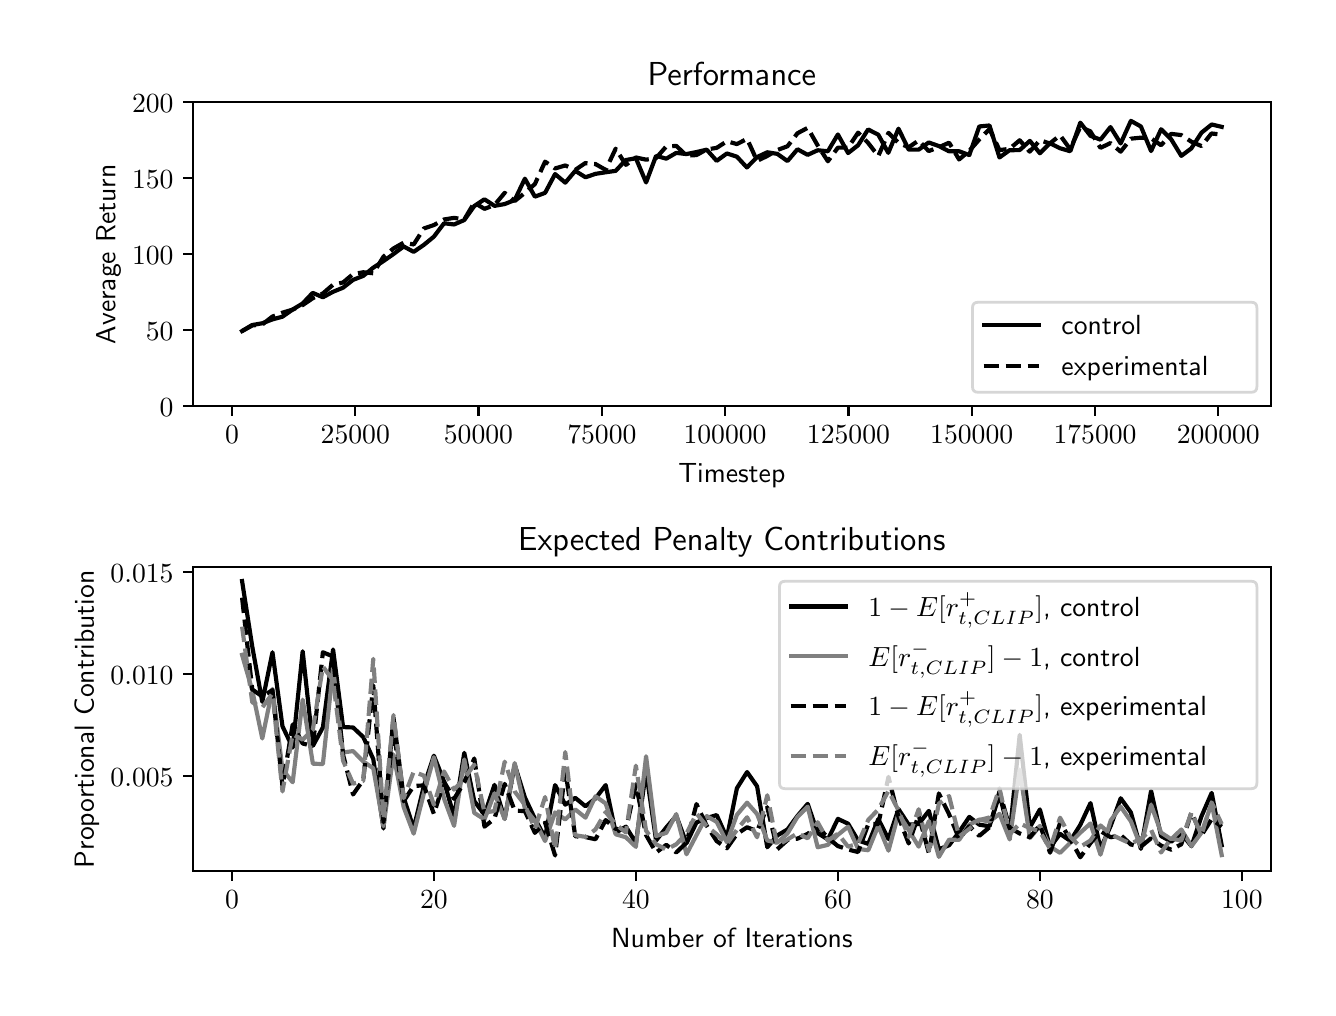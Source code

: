 \begingroup%
\makeatletter%
\begin{pgfpicture}%
\pgfpathrectangle{\pgfpointorigin}{\pgfqpoint{6.4in}{4.8in}}%
\pgfusepath{use as bounding box, clip}%
\begin{pgfscope}%
\pgfsetbuttcap%
\pgfsetmiterjoin%
\definecolor{currentfill}{rgb}{1.0,1.0,1.0}%
\pgfsetfillcolor{currentfill}%
\pgfsetlinewidth{0.0pt}%
\definecolor{currentstroke}{rgb}{1.0,1.0,1.0}%
\pgfsetstrokecolor{currentstroke}%
\pgfsetdash{}{0pt}%
\pgfpathmoveto{\pgfqpoint{0.0in}{0.0in}}%
\pgfpathlineto{\pgfqpoint{6.4in}{0.0in}}%
\pgfpathlineto{\pgfqpoint{6.4in}{4.8in}}%
\pgfpathlineto{\pgfqpoint{0.0in}{4.8in}}%
\pgfpathclose%
\pgfusepath{fill}%
\end{pgfscope}%
\begin{pgfscope}%
\pgfsetbuttcap%
\pgfsetmiterjoin%
\definecolor{currentfill}{rgb}{1.0,1.0,1.0}%
\pgfsetfillcolor{currentfill}%
\pgfsetlinewidth{0.0pt}%
\definecolor{currentstroke}{rgb}{0.0,0.0,0.0}%
\pgfsetstrokecolor{currentstroke}%
\pgfsetstrokeopacity{0.0}%
\pgfsetdash{}{0pt}%
\pgfpathmoveto{\pgfqpoint{0.827in}{2.908in}}%
\pgfpathlineto{\pgfqpoint{6.215in}{2.908in}}%
\pgfpathlineto{\pgfqpoint{6.215in}{4.427in}}%
\pgfpathlineto{\pgfqpoint{0.827in}{4.427in}}%
\pgfpathclose%
\pgfusepath{fill}%
\end{pgfscope}%
\begin{pgfscope}%
\pgfsetbuttcap%
\pgfsetroundjoin%
\definecolor{currentfill}{rgb}{0.0,0.0,0.0}%
\pgfsetfillcolor{currentfill}%
\pgfsetlinewidth{0.803pt}%
\definecolor{currentstroke}{rgb}{0.0,0.0,0.0}%
\pgfsetstrokecolor{currentstroke}%
\pgfsetdash{}{0pt}%
\pgfsys@defobject{currentmarker}{\pgfqpoint{0.0in}{-0.049in}}{\pgfqpoint{0.0in}{0.0in}}{%
\pgfpathmoveto{\pgfqpoint{0.0in}{0.0in}}%
\pgfpathlineto{\pgfqpoint{0.0in}{-0.049in}}%
\pgfusepath{stroke,fill}%
}%
\begin{pgfscope}%
\pgfsys@transformshift{1.022in}{2.908in}%
\pgfsys@useobject{currentmarker}{}%
\end{pgfscope}%
\end{pgfscope}%
\begin{pgfscope}%
\pgftext[x=1.022in,y=2.811in,,top]{\sffamily\fontsize{10.0}{12.0}\selectfont \(\displaystyle 0\)}%
\end{pgfscope}%
\begin{pgfscope}%
\pgfsetbuttcap%
\pgfsetroundjoin%
\definecolor{currentfill}{rgb}{0.0,0.0,0.0}%
\pgfsetfillcolor{currentfill}%
\pgfsetlinewidth{0.803pt}%
\definecolor{currentstroke}{rgb}{0.0,0.0,0.0}%
\pgfsetstrokecolor{currentstroke}%
\pgfsetdash{}{0pt}%
\pgfsys@defobject{currentmarker}{\pgfqpoint{0.0in}{-0.049in}}{\pgfqpoint{0.0in}{0.0in}}{%
\pgfpathmoveto{\pgfqpoint{0.0in}{0.0in}}%
\pgfpathlineto{\pgfqpoint{0.0in}{-0.049in}}%
\pgfusepath{stroke,fill}%
}%
\begin{pgfscope}%
\pgfsys@transformshift{1.638in}{2.908in}%
\pgfsys@useobject{currentmarker}{}%
\end{pgfscope}%
\end{pgfscope}%
\begin{pgfscope}%
\pgftext[x=1.638in,y=2.811in,,top]{\sffamily\fontsize{10.0}{12.0}\selectfont \(\displaystyle 25000\)}%
\end{pgfscope}%
\begin{pgfscope}%
\pgfsetbuttcap%
\pgfsetroundjoin%
\definecolor{currentfill}{rgb}{0.0,0.0,0.0}%
\pgfsetfillcolor{currentfill}%
\pgfsetlinewidth{0.803pt}%
\definecolor{currentstroke}{rgb}{0.0,0.0,0.0}%
\pgfsetstrokecolor{currentstroke}%
\pgfsetdash{}{0pt}%
\pgfsys@defobject{currentmarker}{\pgfqpoint{0.0in}{-0.049in}}{\pgfqpoint{0.0in}{0.0in}}{%
\pgfpathmoveto{\pgfqpoint{0.0in}{0.0in}}%
\pgfpathlineto{\pgfqpoint{0.0in}{-0.049in}}%
\pgfusepath{stroke,fill}%
}%
\begin{pgfscope}%
\pgfsys@transformshift{2.254in}{2.908in}%
\pgfsys@useobject{currentmarker}{}%
\end{pgfscope}%
\end{pgfscope}%
\begin{pgfscope}%
\pgftext[x=2.254in,y=2.811in,,top]{\sffamily\fontsize{10.0}{12.0}\selectfont \(\displaystyle 50000\)}%
\end{pgfscope}%
\begin{pgfscope}%
\pgfsetbuttcap%
\pgfsetroundjoin%
\definecolor{currentfill}{rgb}{0.0,0.0,0.0}%
\pgfsetfillcolor{currentfill}%
\pgfsetlinewidth{0.803pt}%
\definecolor{currentstroke}{rgb}{0.0,0.0,0.0}%
\pgfsetstrokecolor{currentstroke}%
\pgfsetdash{}{0pt}%
\pgfsys@defobject{currentmarker}{\pgfqpoint{0.0in}{-0.049in}}{\pgfqpoint{0.0in}{0.0in}}{%
\pgfpathmoveto{\pgfqpoint{0.0in}{0.0in}}%
\pgfpathlineto{\pgfqpoint{0.0in}{-0.049in}}%
\pgfusepath{stroke,fill}%
}%
\begin{pgfscope}%
\pgfsys@transformshift{2.871in}{2.908in}%
\pgfsys@useobject{currentmarker}{}%
\end{pgfscope}%
\end{pgfscope}%
\begin{pgfscope}%
\pgftext[x=2.871in,y=2.811in,,top]{\sffamily\fontsize{10.0}{12.0}\selectfont \(\displaystyle 75000\)}%
\end{pgfscope}%
\begin{pgfscope}%
\pgfsetbuttcap%
\pgfsetroundjoin%
\definecolor{currentfill}{rgb}{0.0,0.0,0.0}%
\pgfsetfillcolor{currentfill}%
\pgfsetlinewidth{0.803pt}%
\definecolor{currentstroke}{rgb}{0.0,0.0,0.0}%
\pgfsetstrokecolor{currentstroke}%
\pgfsetdash{}{0pt}%
\pgfsys@defobject{currentmarker}{\pgfqpoint{0.0in}{-0.049in}}{\pgfqpoint{0.0in}{0.0in}}{%
\pgfpathmoveto{\pgfqpoint{0.0in}{0.0in}}%
\pgfpathlineto{\pgfqpoint{0.0in}{-0.049in}}%
\pgfusepath{stroke,fill}%
}%
\begin{pgfscope}%
\pgfsys@transformshift{3.487in}{2.908in}%
\pgfsys@useobject{currentmarker}{}%
\end{pgfscope}%
\end{pgfscope}%
\begin{pgfscope}%
\pgftext[x=3.487in,y=2.811in,,top]{\sffamily\fontsize{10.0}{12.0}\selectfont \(\displaystyle 100000\)}%
\end{pgfscope}%
\begin{pgfscope}%
\pgfsetbuttcap%
\pgfsetroundjoin%
\definecolor{currentfill}{rgb}{0.0,0.0,0.0}%
\pgfsetfillcolor{currentfill}%
\pgfsetlinewidth{0.803pt}%
\definecolor{currentstroke}{rgb}{0.0,0.0,0.0}%
\pgfsetstrokecolor{currentstroke}%
\pgfsetdash{}{0pt}%
\pgfsys@defobject{currentmarker}{\pgfqpoint{0.0in}{-0.049in}}{\pgfqpoint{0.0in}{0.0in}}{%
\pgfpathmoveto{\pgfqpoint{0.0in}{0.0in}}%
\pgfpathlineto{\pgfqpoint{0.0in}{-0.049in}}%
\pgfusepath{stroke,fill}%
}%
\begin{pgfscope}%
\pgfsys@transformshift{4.104in}{2.908in}%
\pgfsys@useobject{currentmarker}{}%
\end{pgfscope}%
\end{pgfscope}%
\begin{pgfscope}%
\pgftext[x=4.104in,y=2.811in,,top]{\sffamily\fontsize{10.0}{12.0}\selectfont \(\displaystyle 125000\)}%
\end{pgfscope}%
\begin{pgfscope}%
\pgfsetbuttcap%
\pgfsetroundjoin%
\definecolor{currentfill}{rgb}{0.0,0.0,0.0}%
\pgfsetfillcolor{currentfill}%
\pgfsetlinewidth{0.803pt}%
\definecolor{currentstroke}{rgb}{0.0,0.0,0.0}%
\pgfsetstrokecolor{currentstroke}%
\pgfsetdash{}{0pt}%
\pgfsys@defobject{currentmarker}{\pgfqpoint{0.0in}{-0.049in}}{\pgfqpoint{0.0in}{0.0in}}{%
\pgfpathmoveto{\pgfqpoint{0.0in}{0.0in}}%
\pgfpathlineto{\pgfqpoint{0.0in}{-0.049in}}%
\pgfusepath{stroke,fill}%
}%
\begin{pgfscope}%
\pgfsys@transformshift{4.72in}{2.908in}%
\pgfsys@useobject{currentmarker}{}%
\end{pgfscope}%
\end{pgfscope}%
\begin{pgfscope}%
\pgftext[x=4.72in,y=2.811in,,top]{\sffamily\fontsize{10.0}{12.0}\selectfont \(\displaystyle 150000\)}%
\end{pgfscope}%
\begin{pgfscope}%
\pgfsetbuttcap%
\pgfsetroundjoin%
\definecolor{currentfill}{rgb}{0.0,0.0,0.0}%
\pgfsetfillcolor{currentfill}%
\pgfsetlinewidth{0.803pt}%
\definecolor{currentstroke}{rgb}{0.0,0.0,0.0}%
\pgfsetstrokecolor{currentstroke}%
\pgfsetdash{}{0pt}%
\pgfsys@defobject{currentmarker}{\pgfqpoint{0.0in}{-0.049in}}{\pgfqpoint{0.0in}{0.0in}}{%
\pgfpathmoveto{\pgfqpoint{0.0in}{0.0in}}%
\pgfpathlineto{\pgfqpoint{0.0in}{-0.049in}}%
\pgfusepath{stroke,fill}%
}%
\begin{pgfscope}%
\pgfsys@transformshift{5.337in}{2.908in}%
\pgfsys@useobject{currentmarker}{}%
\end{pgfscope}%
\end{pgfscope}%
\begin{pgfscope}%
\pgftext[x=5.337in,y=2.811in,,top]{\sffamily\fontsize{10.0}{12.0}\selectfont \(\displaystyle 175000\)}%
\end{pgfscope}%
\begin{pgfscope}%
\pgfsetbuttcap%
\pgfsetroundjoin%
\definecolor{currentfill}{rgb}{0.0,0.0,0.0}%
\pgfsetfillcolor{currentfill}%
\pgfsetlinewidth{0.803pt}%
\definecolor{currentstroke}{rgb}{0.0,0.0,0.0}%
\pgfsetstrokecolor{currentstroke}%
\pgfsetdash{}{0pt}%
\pgfsys@defobject{currentmarker}{\pgfqpoint{0.0in}{-0.049in}}{\pgfqpoint{0.0in}{0.0in}}{%
\pgfpathmoveto{\pgfqpoint{0.0in}{0.0in}}%
\pgfpathlineto{\pgfqpoint{0.0in}{-0.049in}}%
\pgfusepath{stroke,fill}%
}%
\begin{pgfscope}%
\pgfsys@transformshift{5.953in}{2.908in}%
\pgfsys@useobject{currentmarker}{}%
\end{pgfscope}%
\end{pgfscope}%
\begin{pgfscope}%
\pgftext[x=5.953in,y=2.811in,,top]{\sffamily\fontsize{10.0}{12.0}\selectfont \(\displaystyle 200000\)}%
\end{pgfscope}%
\begin{pgfscope}%
\pgftext[x=3.521in,y=2.621in,,top]{\sffamily\fontsize{10.0}{12.0}\selectfont Timestep}%
\end{pgfscope}%
\begin{pgfscope}%
\pgfsetbuttcap%
\pgfsetroundjoin%
\definecolor{currentfill}{rgb}{0.0,0.0,0.0}%
\pgfsetfillcolor{currentfill}%
\pgfsetlinewidth{0.803pt}%
\definecolor{currentstroke}{rgb}{0.0,0.0,0.0}%
\pgfsetstrokecolor{currentstroke}%
\pgfsetdash{}{0pt}%
\pgfsys@defobject{currentmarker}{\pgfqpoint{-0.049in}{0.0in}}{\pgfqpoint{0.0in}{0.0in}}{%
\pgfpathmoveto{\pgfqpoint{0.0in}{0.0in}}%
\pgfpathlineto{\pgfqpoint{-0.049in}{0.0in}}%
\pgfusepath{stroke,fill}%
}%
\begin{pgfscope}%
\pgfsys@transformshift{0.827in}{2.908in}%
\pgfsys@useobject{currentmarker}{}%
\end{pgfscope}%
\end{pgfscope}%
\begin{pgfscope}%
\pgftext[x=0.66in,y=2.855in,left,base]{\sffamily\fontsize{10.0}{12.0}\selectfont \(\displaystyle 0\)}%
\end{pgfscope}%
\begin{pgfscope}%
\pgfsetbuttcap%
\pgfsetroundjoin%
\definecolor{currentfill}{rgb}{0.0,0.0,0.0}%
\pgfsetfillcolor{currentfill}%
\pgfsetlinewidth{0.803pt}%
\definecolor{currentstroke}{rgb}{0.0,0.0,0.0}%
\pgfsetstrokecolor{currentstroke}%
\pgfsetdash{}{0pt}%
\pgfsys@defobject{currentmarker}{\pgfqpoint{-0.049in}{0.0in}}{\pgfqpoint{0.0in}{0.0in}}{%
\pgfpathmoveto{\pgfqpoint{0.0in}{0.0in}}%
\pgfpathlineto{\pgfqpoint{-0.049in}{0.0in}}%
\pgfusepath{stroke,fill}%
}%
\begin{pgfscope}%
\pgfsys@transformshift{0.827in}{3.288in}%
\pgfsys@useobject{currentmarker}{}%
\end{pgfscope}%
\end{pgfscope}%
\begin{pgfscope}%
\pgftext[x=0.591in,y=3.235in,left,base]{\sffamily\fontsize{10.0}{12.0}\selectfont \(\displaystyle 50\)}%
\end{pgfscope}%
\begin{pgfscope}%
\pgfsetbuttcap%
\pgfsetroundjoin%
\definecolor{currentfill}{rgb}{0.0,0.0,0.0}%
\pgfsetfillcolor{currentfill}%
\pgfsetlinewidth{0.803pt}%
\definecolor{currentstroke}{rgb}{0.0,0.0,0.0}%
\pgfsetstrokecolor{currentstroke}%
\pgfsetdash{}{0pt}%
\pgfsys@defobject{currentmarker}{\pgfqpoint{-0.049in}{0.0in}}{\pgfqpoint{0.0in}{0.0in}}{%
\pgfpathmoveto{\pgfqpoint{0.0in}{0.0in}}%
\pgfpathlineto{\pgfqpoint{-0.049in}{0.0in}}%
\pgfusepath{stroke,fill}%
}%
\begin{pgfscope}%
\pgfsys@transformshift{0.827in}{3.667in}%
\pgfsys@useobject{currentmarker}{}%
\end{pgfscope}%
\end{pgfscope}%
\begin{pgfscope}%
\pgftext[x=0.522in,y=3.614in,left,base]{\sffamily\fontsize{10.0}{12.0}\selectfont \(\displaystyle 100\)}%
\end{pgfscope}%
\begin{pgfscope}%
\pgfsetbuttcap%
\pgfsetroundjoin%
\definecolor{currentfill}{rgb}{0.0,0.0,0.0}%
\pgfsetfillcolor{currentfill}%
\pgfsetlinewidth{0.803pt}%
\definecolor{currentstroke}{rgb}{0.0,0.0,0.0}%
\pgfsetstrokecolor{currentstroke}%
\pgfsetdash{}{0pt}%
\pgfsys@defobject{currentmarker}{\pgfqpoint{-0.049in}{0.0in}}{\pgfqpoint{0.0in}{0.0in}}{%
\pgfpathmoveto{\pgfqpoint{0.0in}{0.0in}}%
\pgfpathlineto{\pgfqpoint{-0.049in}{0.0in}}%
\pgfusepath{stroke,fill}%
}%
\begin{pgfscope}%
\pgfsys@transformshift{0.827in}{4.047in}%
\pgfsys@useobject{currentmarker}{}%
\end{pgfscope}%
\end{pgfscope}%
\begin{pgfscope}%
\pgftext[x=0.522in,y=3.994in,left,base]{\sffamily\fontsize{10.0}{12.0}\selectfont \(\displaystyle 150\)}%
\end{pgfscope}%
\begin{pgfscope}%
\pgfsetbuttcap%
\pgfsetroundjoin%
\definecolor{currentfill}{rgb}{0.0,0.0,0.0}%
\pgfsetfillcolor{currentfill}%
\pgfsetlinewidth{0.803pt}%
\definecolor{currentstroke}{rgb}{0.0,0.0,0.0}%
\pgfsetstrokecolor{currentstroke}%
\pgfsetdash{}{0pt}%
\pgfsys@defobject{currentmarker}{\pgfqpoint{-0.049in}{0.0in}}{\pgfqpoint{0.0in}{0.0in}}{%
\pgfpathmoveto{\pgfqpoint{0.0in}{0.0in}}%
\pgfpathlineto{\pgfqpoint{-0.049in}{0.0in}}%
\pgfusepath{stroke,fill}%
}%
\begin{pgfscope}%
\pgfsys@transformshift{0.827in}{4.427in}%
\pgfsys@useobject{currentmarker}{}%
\end{pgfscope}%
\end{pgfscope}%
\begin{pgfscope}%
\pgftext[x=0.522in,y=4.374in,left,base]{\sffamily\fontsize{10.0}{12.0}\selectfont \(\displaystyle 200\)}%
\end{pgfscope}%
\begin{pgfscope}%
\pgftext[x=0.466in,y=3.667in,,bottom,rotate=90.0]{\sffamily\fontsize{10.0}{12.0}\selectfont Average Return}%
\end{pgfscope}%
\begin{pgfscope}%
\pgfpathrectangle{\pgfqpoint{0.827in}{2.908in}}{\pgfqpoint{5.388in}{1.519in}}%
\pgfusepath{clip}%
\pgfsetrectcap%
\pgfsetroundjoin%
\pgfsetlinewidth{1.506pt}%
\definecolor{currentstroke}{rgb}{0.0,0.0,0.0}%
\pgfsetstrokecolor{currentstroke}%
\pgfsetdash{}{0pt}%
\pgfpathmoveto{\pgfqpoint{1.072in}{3.283in}}%
\pgfpathlineto{\pgfqpoint{1.122in}{3.313in}}%
\pgfpathlineto{\pgfqpoint{1.173in}{3.322in}}%
\pgfpathlineto{\pgfqpoint{1.223in}{3.341in}}%
\pgfpathlineto{\pgfqpoint{1.274in}{3.355in}}%
\pgfpathlineto{\pgfqpoint{1.324in}{3.39in}}%
\pgfpathlineto{\pgfqpoint{1.375in}{3.421in}}%
\pgfpathlineto{\pgfqpoint{1.425in}{3.474in}}%
\pgfpathlineto{\pgfqpoint{1.476in}{3.452in}}%
\pgfpathlineto{\pgfqpoint{1.526in}{3.479in}}%
\pgfpathlineto{\pgfqpoint{1.577in}{3.5in}}%
\pgfpathlineto{\pgfqpoint{1.627in}{3.539in}}%
\pgfpathlineto{\pgfqpoint{1.678in}{3.559in}}%
\pgfpathlineto{\pgfqpoint{1.728in}{3.6in}}%
\pgfpathlineto{\pgfqpoint{1.779in}{3.633in}}%
\pgfpathlineto{\pgfqpoint{1.829in}{3.668in}}%
\pgfpathlineto{\pgfqpoint{1.88in}{3.706in}}%
\pgfpathlineto{\pgfqpoint{1.93in}{3.679in}}%
\pgfpathlineto{\pgfqpoint{1.981in}{3.714in}}%
\pgfpathlineto{\pgfqpoint{2.031in}{3.755in}}%
\pgfpathlineto{\pgfqpoint{2.082in}{3.822in}}%
\pgfpathlineto{\pgfqpoint{2.132in}{3.816in}}%
\pgfpathlineto{\pgfqpoint{2.183in}{3.838in}}%
\pgfpathlineto{\pgfqpoint{2.233in}{3.908in}}%
\pgfpathlineto{\pgfqpoint{2.284in}{3.942in}}%
\pgfpathlineto{\pgfqpoint{2.334in}{3.909in}}%
\pgfpathlineto{\pgfqpoint{2.385in}{3.918in}}%
\pgfpathlineto{\pgfqpoint{2.435in}{3.938in}}%
\pgfpathlineto{\pgfqpoint{2.486in}{4.045in}}%
\pgfpathlineto{\pgfqpoint{2.536in}{3.955in}}%
\pgfpathlineto{\pgfqpoint{2.587in}{3.974in}}%
\pgfpathlineto{\pgfqpoint{2.637in}{4.068in}}%
\pgfpathlineto{\pgfqpoint{2.688in}{4.025in}}%
\pgfpathlineto{\pgfqpoint{2.738in}{4.084in}}%
\pgfpathlineto{\pgfqpoint{2.789in}{4.052in}}%
\pgfpathlineto{\pgfqpoint{2.839in}{4.069in}}%
\pgfpathlineto{\pgfqpoint{2.89in}{4.077in}}%
\pgfpathlineto{\pgfqpoint{2.94in}{4.084in}}%
\pgfpathlineto{\pgfqpoint{2.99in}{4.138in}}%
\pgfpathlineto{\pgfqpoint{3.041in}{4.147in}}%
\pgfpathlineto{\pgfqpoint{3.092in}{4.026in}}%
\pgfpathlineto{\pgfqpoint{3.142in}{4.159in}}%
\pgfpathlineto{\pgfqpoint{3.193in}{4.145in}}%
\pgfpathlineto{\pgfqpoint{3.243in}{4.174in}}%
\pgfpathlineto{\pgfqpoint{3.294in}{4.168in}}%
\pgfpathlineto{\pgfqpoint{3.344in}{4.178in}}%
\pgfpathlineto{\pgfqpoint{3.395in}{4.19in}}%
\pgfpathlineto{\pgfqpoint{3.445in}{4.134in}}%
\pgfpathlineto{\pgfqpoint{3.496in}{4.171in}}%
\pgfpathlineto{\pgfqpoint{3.546in}{4.155in}}%
\pgfpathlineto{\pgfqpoint{3.596in}{4.101in}}%
\pgfpathlineto{\pgfqpoint{3.647in}{4.153in}}%
\pgfpathlineto{\pgfqpoint{3.698in}{4.177in}}%
\pgfpathlineto{\pgfqpoint{3.748in}{4.169in}}%
\pgfpathlineto{\pgfqpoint{3.799in}{4.133in}}%
\pgfpathlineto{\pgfqpoint{3.849in}{4.192in}}%
\pgfpathlineto{\pgfqpoint{3.9in}{4.164in}}%
\pgfpathlineto{\pgfqpoint{3.95in}{4.187in}}%
\pgfpathlineto{\pgfqpoint{4.001in}{4.182in}}%
\pgfpathlineto{\pgfqpoint{4.051in}{4.266in}}%
\pgfpathlineto{\pgfqpoint{4.102in}{4.173in}}%
\pgfpathlineto{\pgfqpoint{4.152in}{4.212in}}%
\pgfpathlineto{\pgfqpoint{4.202in}{4.291in}}%
\pgfpathlineto{\pgfqpoint{4.253in}{4.265in}}%
\pgfpathlineto{\pgfqpoint{4.303in}{4.174in}}%
\pgfpathlineto{\pgfqpoint{4.354in}{4.295in}}%
\pgfpathlineto{\pgfqpoint{4.405in}{4.19in}}%
\pgfpathlineto{\pgfqpoint{4.455in}{4.19in}}%
\pgfpathlineto{\pgfqpoint{4.505in}{4.226in}}%
\pgfpathlineto{\pgfqpoint{4.556in}{4.208in}}%
\pgfpathlineto{\pgfqpoint{4.606in}{4.182in}}%
\pgfpathlineto{\pgfqpoint{4.657in}{4.182in}}%
\pgfpathlineto{\pgfqpoint{4.708in}{4.163in}}%
\pgfpathlineto{\pgfqpoint{4.758in}{4.306in}}%
\pgfpathlineto{\pgfqpoint{4.809in}{4.311in}}%
\pgfpathlineto{\pgfqpoint{4.859in}{4.151in}}%
\pgfpathlineto{\pgfqpoint{4.909in}{4.187in}}%
\pgfpathlineto{\pgfqpoint{4.96in}{4.188in}}%
\pgfpathlineto{\pgfqpoint{5.011in}{4.234in}}%
\pgfpathlineto{\pgfqpoint{5.061in}{4.172in}}%
\pgfpathlineto{\pgfqpoint{5.111in}{4.222in}}%
\pgfpathlineto{\pgfqpoint{5.162in}{4.197in}}%
\pgfpathlineto{\pgfqpoint{5.213in}{4.182in}}%
\pgfpathlineto{\pgfqpoint{5.263in}{4.325in}}%
\pgfpathlineto{\pgfqpoint{5.314in}{4.259in}}%
\pgfpathlineto{\pgfqpoint{5.364in}{4.24in}}%
\pgfpathlineto{\pgfqpoint{5.414in}{4.303in}}%
\pgfpathlineto{\pgfqpoint{5.465in}{4.221in}}%
\pgfpathlineto{\pgfqpoint{5.516in}{4.334in}}%
\pgfpathlineto{\pgfqpoint{5.566in}{4.306in}}%
\pgfpathlineto{\pgfqpoint{5.617in}{4.183in}}%
\pgfpathlineto{\pgfqpoint{5.667in}{4.292in}}%
\pgfpathlineto{\pgfqpoint{5.718in}{4.241in}}%
\pgfpathlineto{\pgfqpoint{5.768in}{4.159in}}%
\pgfpathlineto{\pgfqpoint{5.818in}{4.196in}}%
\pgfpathlineto{\pgfqpoint{5.869in}{4.275in}}%
\pgfpathlineto{\pgfqpoint{5.92in}{4.316in}}%
\pgfpathlineto{\pgfqpoint{5.97in}{4.304in}}%
\pgfusepath{stroke}%
\end{pgfscope}%
\begin{pgfscope}%
\pgfpathrectangle{\pgfqpoint{0.827in}{2.908in}}{\pgfqpoint{5.388in}{1.519in}}%
\pgfusepath{clip}%
\pgfsetbuttcap%
\pgfsetroundjoin%
\pgfsetlinewidth{1.506pt}%
\definecolor{currentstroke}{rgb}{0.0,0.0,0.0}%
\pgfsetstrokecolor{currentstroke}%
\pgfsetdash{{5.55pt}{2.4pt}}{0.0pt}%
\pgfpathmoveto{\pgfqpoint{1.072in}{3.283in}}%
\pgfpathlineto{\pgfqpoint{1.123in}{3.311in}}%
\pgfpathlineto{\pgfqpoint{1.173in}{3.316in}}%
\pgfpathlineto{\pgfqpoint{1.223in}{3.355in}}%
\pgfpathlineto{\pgfqpoint{1.274in}{3.375in}}%
\pgfpathlineto{\pgfqpoint{1.324in}{3.39in}}%
\pgfpathlineto{\pgfqpoint{1.375in}{3.413in}}%
\pgfpathlineto{\pgfqpoint{1.425in}{3.447in}}%
\pgfpathlineto{\pgfqpoint{1.476in}{3.471in}}%
\pgfpathlineto{\pgfqpoint{1.526in}{3.514in}}%
\pgfpathlineto{\pgfqpoint{1.577in}{3.526in}}%
\pgfpathlineto{\pgfqpoint{1.627in}{3.568in}}%
\pgfpathlineto{\pgfqpoint{1.678in}{3.577in}}%
\pgfpathlineto{\pgfqpoint{1.728in}{3.572in}}%
\pgfpathlineto{\pgfqpoint{1.779in}{3.655in}}%
\pgfpathlineto{\pgfqpoint{1.829in}{3.696in}}%
\pgfpathlineto{\pgfqpoint{1.88in}{3.725in}}%
\pgfpathlineto{\pgfqpoint{1.93in}{3.716in}}%
\pgfpathlineto{\pgfqpoint{1.981in}{3.796in}}%
\pgfpathlineto{\pgfqpoint{2.031in}{3.813in}}%
\pgfpathlineto{\pgfqpoint{2.082in}{3.841in}}%
\pgfpathlineto{\pgfqpoint{2.132in}{3.849in}}%
\pgfpathlineto{\pgfqpoint{2.183in}{3.841in}}%
\pgfpathlineto{\pgfqpoint{2.233in}{3.925in}}%
\pgfpathlineto{\pgfqpoint{2.284in}{3.894in}}%
\pgfpathlineto{\pgfqpoint{2.334in}{3.913in}}%
\pgfpathlineto{\pgfqpoint{2.385in}{3.974in}}%
\pgfpathlineto{\pgfqpoint{2.435in}{3.933in}}%
\pgfpathlineto{\pgfqpoint{2.486in}{3.974in}}%
\pgfpathlineto{\pgfqpoint{2.536in}{4.018in}}%
\pgfpathlineto{\pgfqpoint{2.587in}{4.13in}}%
\pgfpathlineto{\pgfqpoint{2.637in}{4.096in}}%
\pgfpathlineto{\pgfqpoint{2.688in}{4.111in}}%
\pgfpathlineto{\pgfqpoint{2.738in}{4.089in}}%
\pgfpathlineto{\pgfqpoint{2.788in}{4.123in}}%
\pgfpathlineto{\pgfqpoint{2.839in}{4.118in}}%
\pgfpathlineto{\pgfqpoint{2.89in}{4.089in}}%
\pgfpathlineto{\pgfqpoint{2.94in}{4.195in}}%
\pgfpathlineto{\pgfqpoint{2.991in}{4.114in}}%
\pgfpathlineto{\pgfqpoint{3.041in}{4.151in}}%
\pgfpathlineto{\pgfqpoint{3.092in}{4.14in}}%
\pgfpathlineto{\pgfqpoint{3.142in}{4.148in}}%
\pgfpathlineto{\pgfqpoint{3.192in}{4.205in}}%
\pgfpathlineto{\pgfqpoint{3.243in}{4.209in}}%
\pgfpathlineto{\pgfqpoint{3.294in}{4.16in}}%
\pgfpathlineto{\pgfqpoint{3.344in}{4.163in}}%
\pgfpathlineto{\pgfqpoint{3.395in}{4.191in}}%
\pgfpathlineto{\pgfqpoint{3.445in}{4.199in}}%
\pgfpathlineto{\pgfqpoint{3.496in}{4.232in}}%
\pgfpathlineto{\pgfqpoint{3.546in}{4.218in}}%
\pgfpathlineto{\pgfqpoint{3.597in}{4.244in}}%
\pgfpathlineto{\pgfqpoint{3.647in}{4.134in}}%
\pgfpathlineto{\pgfqpoint{3.697in}{4.158in}}%
\pgfpathlineto{\pgfqpoint{3.748in}{4.188in}}%
\pgfpathlineto{\pgfqpoint{3.799in}{4.207in}}%
\pgfpathlineto{\pgfqpoint{3.849in}{4.272in}}%
\pgfpathlineto{\pgfqpoint{3.9in}{4.299in}}%
\pgfpathlineto{\pgfqpoint{3.95in}{4.211in}}%
\pgfpathlineto{\pgfqpoint{4.001in}{4.132in}}%
\pgfpathlineto{\pgfqpoint{4.051in}{4.2in}}%
\pgfpathlineto{\pgfqpoint{4.102in}{4.2in}}%
\pgfpathlineto{\pgfqpoint{4.152in}{4.275in}}%
\pgfpathlineto{\pgfqpoint{4.202in}{4.224in}}%
\pgfpathlineto{\pgfqpoint{4.253in}{4.158in}}%
\pgfpathlineto{\pgfqpoint{4.304in}{4.274in}}%
\pgfpathlineto{\pgfqpoint{4.354in}{4.224in}}%
\pgfpathlineto{\pgfqpoint{4.405in}{4.202in}}%
\pgfpathlineto{\pgfqpoint{4.455in}{4.236in}}%
\pgfpathlineto{\pgfqpoint{4.505in}{4.183in}}%
\pgfpathlineto{\pgfqpoint{4.556in}{4.202in}}%
\pgfpathlineto{\pgfqpoint{4.607in}{4.225in}}%
\pgfpathlineto{\pgfqpoint{4.657in}{4.141in}}%
\pgfpathlineto{\pgfqpoint{4.708in}{4.184in}}%
\pgfpathlineto{\pgfqpoint{4.758in}{4.241in}}%
\pgfpathlineto{\pgfqpoint{4.809in}{4.293in}}%
\pgfpathlineto{\pgfqpoint{4.859in}{4.188in}}%
\pgfpathlineto{\pgfqpoint{4.909in}{4.194in}}%
\pgfpathlineto{\pgfqpoint{4.96in}{4.237in}}%
\pgfpathlineto{\pgfqpoint{5.01in}{4.18in}}%
\pgfpathlineto{\pgfqpoint{5.061in}{4.237in}}%
\pgfpathlineto{\pgfqpoint{5.111in}{4.221in}}%
\pgfpathlineto{\pgfqpoint{5.162in}{4.262in}}%
\pgfpathlineto{\pgfqpoint{5.212in}{4.193in}}%
\pgfpathlineto{\pgfqpoint{5.263in}{4.303in}}%
\pgfpathlineto{\pgfqpoint{5.313in}{4.282in}}%
\pgfpathlineto{\pgfqpoint{5.364in}{4.199in}}%
\pgfpathlineto{\pgfqpoint{5.414in}{4.223in}}%
\pgfpathlineto{\pgfqpoint{5.465in}{4.18in}}%
\pgfpathlineto{\pgfqpoint{5.516in}{4.245in}}%
\pgfpathlineto{\pgfqpoint{5.566in}{4.25in}}%
\pgfpathlineto{\pgfqpoint{5.617in}{4.247in}}%
\pgfpathlineto{\pgfqpoint{5.667in}{4.212in}}%
\pgfpathlineto{\pgfqpoint{5.717in}{4.269in}}%
\pgfpathlineto{\pgfqpoint{5.768in}{4.263in}}%
\pgfpathlineto{\pgfqpoint{5.818in}{4.23in}}%
\pgfpathlineto{\pgfqpoint{5.869in}{4.208in}}%
\pgfpathlineto{\pgfqpoint{5.919in}{4.271in}}%
\pgfpathlineto{\pgfqpoint{5.97in}{4.265in}}%
\pgfusepath{stroke}%
\end{pgfscope}%
\begin{pgfscope}%
\pgfsetrectcap%
\pgfsetmiterjoin%
\pgfsetlinewidth{0.803pt}%
\definecolor{currentstroke}{rgb}{0.0,0.0,0.0}%
\pgfsetstrokecolor{currentstroke}%
\pgfsetdash{}{0pt}%
\pgfpathmoveto{\pgfqpoint{0.827in}{2.908in}}%
\pgfpathlineto{\pgfqpoint{0.827in}{4.427in}}%
\pgfusepath{stroke}%
\end{pgfscope}%
\begin{pgfscope}%
\pgfsetrectcap%
\pgfsetmiterjoin%
\pgfsetlinewidth{0.803pt}%
\definecolor{currentstroke}{rgb}{0.0,0.0,0.0}%
\pgfsetstrokecolor{currentstroke}%
\pgfsetdash{}{0pt}%
\pgfpathmoveto{\pgfqpoint{6.215in}{2.908in}}%
\pgfpathlineto{\pgfqpoint{6.215in}{4.427in}}%
\pgfusepath{stroke}%
\end{pgfscope}%
\begin{pgfscope}%
\pgfsetrectcap%
\pgfsetmiterjoin%
\pgfsetlinewidth{0.803pt}%
\definecolor{currentstroke}{rgb}{0.0,0.0,0.0}%
\pgfsetstrokecolor{currentstroke}%
\pgfsetdash{}{0pt}%
\pgfpathmoveto{\pgfqpoint{0.827in}{2.908in}}%
\pgfpathlineto{\pgfqpoint{6.215in}{2.908in}}%
\pgfusepath{stroke}%
\end{pgfscope}%
\begin{pgfscope}%
\pgfsetrectcap%
\pgfsetmiterjoin%
\pgfsetlinewidth{0.803pt}%
\definecolor{currentstroke}{rgb}{0.0,0.0,0.0}%
\pgfsetstrokecolor{currentstroke}%
\pgfsetdash{}{0pt}%
\pgfpathmoveto{\pgfqpoint{0.827in}{4.427in}}%
\pgfpathlineto{\pgfqpoint{6.215in}{4.427in}}%
\pgfusepath{stroke}%
\end{pgfscope}%
\begin{pgfscope}%
\pgftext[x=3.521in,y=4.51in,,base]{\sffamily\fontsize{12.0}{14.4}\selectfont Performance}%
\end{pgfscope}%
\begin{pgfscope}%
\pgfsetbuttcap%
\pgfsetmiterjoin%
\definecolor{currentfill}{rgb}{1.0,1.0,1.0}%
\pgfsetfillcolor{currentfill}%
\pgfsetfillopacity{0.8}%
\pgfsetlinewidth{1.004pt}%
\definecolor{currentstroke}{rgb}{0.8,0.8,0.8}%
\pgfsetstrokecolor{currentstroke}%
\pgfsetstrokeopacity{0.8}%
\pgfsetdash{}{0pt}%
\pgfpathmoveto{\pgfqpoint{4.752in}{2.977in}}%
\pgfpathlineto{\pgfqpoint{6.118in}{2.977in}}%
\pgfpathquadraticcurveto{\pgfqpoint{6.146in}{2.977in}}{\pgfqpoint{6.146in}{3.005in}}%
\pgfpathlineto{\pgfqpoint{6.146in}{3.399in}}%
\pgfpathquadraticcurveto{\pgfqpoint{6.146in}{3.427in}}{\pgfqpoint{6.118in}{3.427in}}%
\pgfpathlineto{\pgfqpoint{4.752in}{3.427in}}%
\pgfpathquadraticcurveto{\pgfqpoint{4.724in}{3.427in}}{\pgfqpoint{4.724in}{3.399in}}%
\pgfpathlineto{\pgfqpoint{4.724in}{3.005in}}%
\pgfpathquadraticcurveto{\pgfqpoint{4.724in}{2.977in}}{\pgfqpoint{4.752in}{2.977in}}%
\pgfpathclose%
\pgfusepath{stroke,fill}%
\end{pgfscope}%
\begin{pgfscope}%
\pgfsetrectcap%
\pgfsetroundjoin%
\pgfsetlinewidth{1.506pt}%
\definecolor{currentstroke}{rgb}{0.0,0.0,0.0}%
\pgfsetstrokecolor{currentstroke}%
\pgfsetdash{}{0pt}%
\pgfpathmoveto{\pgfqpoint{4.78in}{3.314in}}%
\pgfpathlineto{\pgfqpoint{5.057in}{3.314in}}%
\pgfusepath{stroke}%
\end{pgfscope}%
\begin{pgfscope}%
\pgftext[x=5.169in,y=3.266in,left,base]{\sffamily\fontsize{10.0}{12.0}\selectfont control}%
\end{pgfscope}%
\begin{pgfscope}%
\pgfsetbuttcap%
\pgfsetroundjoin%
\pgfsetlinewidth{1.506pt}%
\definecolor{currentstroke}{rgb}{0.0,0.0,0.0}%
\pgfsetstrokecolor{currentstroke}%
\pgfsetdash{{5.55pt}{2.4pt}}{0.0pt}%
\pgfpathmoveto{\pgfqpoint{4.78in}{3.11in}}%
\pgfpathlineto{\pgfqpoint{5.057in}{3.11in}}%
\pgfusepath{stroke}%
\end{pgfscope}%
\begin{pgfscope}%
\pgftext[x=5.169in,y=3.062in,left,base]{\sffamily\fontsize{10.0}{12.0}\selectfont experimental}%
\end{pgfscope}%
\begin{pgfscope}%
\pgfsetbuttcap%
\pgfsetmiterjoin%
\definecolor{currentfill}{rgb}{1.0,1.0,1.0}%
\pgfsetfillcolor{currentfill}%
\pgfsetlinewidth{0.0pt}%
\definecolor{currentstroke}{rgb}{0.0,0.0,0.0}%
\pgfsetstrokecolor{currentstroke}%
\pgfsetstrokeopacity{0.0}%
\pgfsetdash{}{0pt}%
\pgfpathmoveto{\pgfqpoint{0.827in}{0.583in}}%
\pgfpathlineto{\pgfqpoint{6.215in}{0.583in}}%
\pgfpathlineto{\pgfqpoint{6.215in}{2.102in}}%
\pgfpathlineto{\pgfqpoint{0.827in}{2.102in}}%
\pgfpathclose%
\pgfusepath{fill}%
\end{pgfscope}%
\begin{pgfscope}%
\pgfsetbuttcap%
\pgfsetroundjoin%
\definecolor{currentfill}{rgb}{0.0,0.0,0.0}%
\pgfsetfillcolor{currentfill}%
\pgfsetlinewidth{0.803pt}%
\definecolor{currentstroke}{rgb}{0.0,0.0,0.0}%
\pgfsetstrokecolor{currentstroke}%
\pgfsetdash{}{0pt}%
\pgfsys@defobject{currentmarker}{\pgfqpoint{0.0in}{-0.049in}}{\pgfqpoint{0.0in}{0.0in}}{%
\pgfpathmoveto{\pgfqpoint{0.0in}{0.0in}}%
\pgfpathlineto{\pgfqpoint{0.0in}{-0.049in}}%
\pgfusepath{stroke,fill}%
}%
\begin{pgfscope}%
\pgfsys@transformshift{1.022in}{0.583in}%
\pgfsys@useobject{currentmarker}{}%
\end{pgfscope}%
\end{pgfscope}%
\begin{pgfscope}%
\pgftext[x=1.022in,y=0.486in,,top]{\sffamily\fontsize{10.0}{12.0}\selectfont \(\displaystyle 0\)}%
\end{pgfscope}%
\begin{pgfscope}%
\pgfsetbuttcap%
\pgfsetroundjoin%
\definecolor{currentfill}{rgb}{0.0,0.0,0.0}%
\pgfsetfillcolor{currentfill}%
\pgfsetlinewidth{0.803pt}%
\definecolor{currentstroke}{rgb}{0.0,0.0,0.0}%
\pgfsetstrokecolor{currentstroke}%
\pgfsetdash{}{0pt}%
\pgfsys@defobject{currentmarker}{\pgfqpoint{0.0in}{-0.049in}}{\pgfqpoint{0.0in}{0.0in}}{%
\pgfpathmoveto{\pgfqpoint{0.0in}{0.0in}}%
\pgfpathlineto{\pgfqpoint{0.0in}{-0.049in}}%
\pgfusepath{stroke,fill}%
}%
\begin{pgfscope}%
\pgfsys@transformshift{2.031in}{0.583in}%
\pgfsys@useobject{currentmarker}{}%
\end{pgfscope}%
\end{pgfscope}%
\begin{pgfscope}%
\pgftext[x=2.031in,y=0.486in,,top]{\sffamily\fontsize{10.0}{12.0}\selectfont \(\displaystyle 20\)}%
\end{pgfscope}%
\begin{pgfscope}%
\pgfsetbuttcap%
\pgfsetroundjoin%
\definecolor{currentfill}{rgb}{0.0,0.0,0.0}%
\pgfsetfillcolor{currentfill}%
\pgfsetlinewidth{0.803pt}%
\definecolor{currentstroke}{rgb}{0.0,0.0,0.0}%
\pgfsetstrokecolor{currentstroke}%
\pgfsetdash{}{0pt}%
\pgfsys@defobject{currentmarker}{\pgfqpoint{0.0in}{-0.049in}}{\pgfqpoint{0.0in}{0.0in}}{%
\pgfpathmoveto{\pgfqpoint{0.0in}{0.0in}}%
\pgfpathlineto{\pgfqpoint{0.0in}{-0.049in}}%
\pgfusepath{stroke,fill}%
}%
\begin{pgfscope}%
\pgfsys@transformshift{3.041in}{0.583in}%
\pgfsys@useobject{currentmarker}{}%
\end{pgfscope}%
\end{pgfscope}%
\begin{pgfscope}%
\pgftext[x=3.041in,y=0.486in,,top]{\sffamily\fontsize{10.0}{12.0}\selectfont \(\displaystyle 40\)}%
\end{pgfscope}%
\begin{pgfscope}%
\pgfsetbuttcap%
\pgfsetroundjoin%
\definecolor{currentfill}{rgb}{0.0,0.0,0.0}%
\pgfsetfillcolor{currentfill}%
\pgfsetlinewidth{0.803pt}%
\definecolor{currentstroke}{rgb}{0.0,0.0,0.0}%
\pgfsetstrokecolor{currentstroke}%
\pgfsetdash{}{0pt}%
\pgfsys@defobject{currentmarker}{\pgfqpoint{0.0in}{-0.049in}}{\pgfqpoint{0.0in}{0.0in}}{%
\pgfpathmoveto{\pgfqpoint{0.0in}{0.0in}}%
\pgfpathlineto{\pgfqpoint{0.0in}{-0.049in}}%
\pgfusepath{stroke,fill}%
}%
\begin{pgfscope}%
\pgfsys@transformshift{4.051in}{0.583in}%
\pgfsys@useobject{currentmarker}{}%
\end{pgfscope}%
\end{pgfscope}%
\begin{pgfscope}%
\pgftext[x=4.051in,y=0.486in,,top]{\sffamily\fontsize{10.0}{12.0}\selectfont \(\displaystyle 60\)}%
\end{pgfscope}%
\begin{pgfscope}%
\pgfsetbuttcap%
\pgfsetroundjoin%
\definecolor{currentfill}{rgb}{0.0,0.0,0.0}%
\pgfsetfillcolor{currentfill}%
\pgfsetlinewidth{0.803pt}%
\definecolor{currentstroke}{rgb}{0.0,0.0,0.0}%
\pgfsetstrokecolor{currentstroke}%
\pgfsetdash{}{0pt}%
\pgfsys@defobject{currentmarker}{\pgfqpoint{0.0in}{-0.049in}}{\pgfqpoint{0.0in}{0.0in}}{%
\pgfpathmoveto{\pgfqpoint{0.0in}{0.0in}}%
\pgfpathlineto{\pgfqpoint{0.0in}{-0.049in}}%
\pgfusepath{stroke,fill}%
}%
\begin{pgfscope}%
\pgfsys@transformshift{5.061in}{0.583in}%
\pgfsys@useobject{currentmarker}{}%
\end{pgfscope}%
\end{pgfscope}%
\begin{pgfscope}%
\pgftext[x=5.061in,y=0.486in,,top]{\sffamily\fontsize{10.0}{12.0}\selectfont \(\displaystyle 80\)}%
\end{pgfscope}%
\begin{pgfscope}%
\pgfsetbuttcap%
\pgfsetroundjoin%
\definecolor{currentfill}{rgb}{0.0,0.0,0.0}%
\pgfsetfillcolor{currentfill}%
\pgfsetlinewidth{0.803pt}%
\definecolor{currentstroke}{rgb}{0.0,0.0,0.0}%
\pgfsetstrokecolor{currentstroke}%
\pgfsetdash{}{0pt}%
\pgfsys@defobject{currentmarker}{\pgfqpoint{0.0in}{-0.049in}}{\pgfqpoint{0.0in}{0.0in}}{%
\pgfpathmoveto{\pgfqpoint{0.0in}{0.0in}}%
\pgfpathlineto{\pgfqpoint{0.0in}{-0.049in}}%
\pgfusepath{stroke,fill}%
}%
\begin{pgfscope}%
\pgfsys@transformshift{6.071in}{0.583in}%
\pgfsys@useobject{currentmarker}{}%
\end{pgfscope}%
\end{pgfscope}%
\begin{pgfscope}%
\pgftext[x=6.071in,y=0.486in,,top]{\sffamily\fontsize{10.0}{12.0}\selectfont \(\displaystyle 100\)}%
\end{pgfscope}%
\begin{pgfscope}%
\pgftext[x=3.521in,y=0.296in,,top]{\sffamily\fontsize{10.0}{12.0}\selectfont Number of Iterations}%
\end{pgfscope}%
\begin{pgfscope}%
\pgfsetbuttcap%
\pgfsetroundjoin%
\definecolor{currentfill}{rgb}{0.0,0.0,0.0}%
\pgfsetfillcolor{currentfill}%
\pgfsetlinewidth{0.803pt}%
\definecolor{currentstroke}{rgb}{0.0,0.0,0.0}%
\pgfsetstrokecolor{currentstroke}%
\pgfsetdash{}{0pt}%
\pgfsys@defobject{currentmarker}{\pgfqpoint{-0.049in}{0.0in}}{\pgfqpoint{0.0in}{0.0in}}{%
\pgfpathmoveto{\pgfqpoint{0.0in}{0.0in}}%
\pgfpathlineto{\pgfqpoint{-0.049in}{0.0in}}%
\pgfusepath{stroke,fill}%
}%
\begin{pgfscope}%
\pgfsys@transformshift{0.827in}{1.058in}%
\pgfsys@useobject{currentmarker}{}%
\end{pgfscope}%
\end{pgfscope}%
\begin{pgfscope}%
\pgftext[x=0.414in,y=1.005in,left,base]{\sffamily\fontsize{10.0}{12.0}\selectfont \(\displaystyle 0.005\)}%
\end{pgfscope}%
\begin{pgfscope}%
\pgfsetbuttcap%
\pgfsetroundjoin%
\definecolor{currentfill}{rgb}{0.0,0.0,0.0}%
\pgfsetfillcolor{currentfill}%
\pgfsetlinewidth{0.803pt}%
\definecolor{currentstroke}{rgb}{0.0,0.0,0.0}%
\pgfsetstrokecolor{currentstroke}%
\pgfsetdash{}{0pt}%
\pgfsys@defobject{currentmarker}{\pgfqpoint{-0.049in}{0.0in}}{\pgfqpoint{0.0in}{0.0in}}{%
\pgfpathmoveto{\pgfqpoint{0.0in}{0.0in}}%
\pgfpathlineto{\pgfqpoint{-0.049in}{0.0in}}%
\pgfusepath{stroke,fill}%
}%
\begin{pgfscope}%
\pgfsys@transformshift{0.827in}{1.568in}%
\pgfsys@useobject{currentmarker}{}%
\end{pgfscope}%
\end{pgfscope}%
\begin{pgfscope}%
\pgftext[x=0.414in,y=1.515in,left,base]{\sffamily\fontsize{10.0}{12.0}\selectfont \(\displaystyle 0.010\)}%
\end{pgfscope}%
\begin{pgfscope}%
\pgfsetbuttcap%
\pgfsetroundjoin%
\definecolor{currentfill}{rgb}{0.0,0.0,0.0}%
\pgfsetfillcolor{currentfill}%
\pgfsetlinewidth{0.803pt}%
\definecolor{currentstroke}{rgb}{0.0,0.0,0.0}%
\pgfsetstrokecolor{currentstroke}%
\pgfsetdash{}{0pt}%
\pgfsys@defobject{currentmarker}{\pgfqpoint{-0.049in}{0.0in}}{\pgfqpoint{0.0in}{0.0in}}{%
\pgfpathmoveto{\pgfqpoint{0.0in}{0.0in}}%
\pgfpathlineto{\pgfqpoint{-0.049in}{0.0in}}%
\pgfusepath{stroke,fill}%
}%
\begin{pgfscope}%
\pgfsys@transformshift{0.827in}{2.078in}%
\pgfsys@useobject{currentmarker}{}%
\end{pgfscope}%
\end{pgfscope}%
\begin{pgfscope}%
\pgftext[x=0.414in,y=2.026in,left,base]{\sffamily\fontsize{10.0}{12.0}\selectfont \(\displaystyle 0.015\)}%
\end{pgfscope}%
\begin{pgfscope}%
\pgftext[x=0.358in,y=1.342in,,bottom,rotate=90.0]{\sffamily\fontsize{10.0}{12.0}\selectfont Proportional Contribution}%
\end{pgfscope}%
\begin{pgfscope}%
\pgfpathrectangle{\pgfqpoint{0.827in}{0.583in}}{\pgfqpoint{5.388in}{1.519in}}%
\pgfusepath{clip}%
\pgfsetrectcap%
\pgfsetroundjoin%
\pgfsetlinewidth{1.506pt}%
\definecolor{currentstroke}{rgb}{0.0,0.0,0.0}%
\pgfsetstrokecolor{currentstroke}%
\pgfsetdash{}{0pt}%
\pgfpathmoveto{\pgfqpoint{1.072in}{2.033in}}%
\pgfpathlineto{\pgfqpoint{1.123in}{1.705in}}%
\pgfpathlineto{\pgfqpoint{1.173in}{1.429in}}%
\pgfpathlineto{\pgfqpoint{1.224in}{1.677in}}%
\pgfpathlineto{\pgfqpoint{1.274in}{1.307in}}%
\pgfpathlineto{\pgfqpoint{1.325in}{1.2in}}%
\pgfpathlineto{\pgfqpoint{1.375in}{1.682in}}%
\pgfpathlineto{\pgfqpoint{1.426in}{1.209in}}%
\pgfpathlineto{\pgfqpoint{1.476in}{1.301in}}%
\pgfpathlineto{\pgfqpoint{1.527in}{1.691in}}%
\pgfpathlineto{\pgfqpoint{1.577in}{1.303in}}%
\pgfpathlineto{\pgfqpoint{1.627in}{1.301in}}%
\pgfpathlineto{\pgfqpoint{1.678in}{1.253in}}%
\pgfpathlineto{\pgfqpoint{1.728in}{1.143in}}%
\pgfpathlineto{\pgfqpoint{1.779in}{0.796in}}%
\pgfpathlineto{\pgfqpoint{1.829in}{1.351in}}%
\pgfpathlineto{\pgfqpoint{1.88in}{0.951in}}%
\pgfpathlineto{\pgfqpoint{1.93in}{0.796in}}%
\pgfpathlineto{\pgfqpoint{1.981in}{1.009in}}%
\pgfpathlineto{\pgfqpoint{2.031in}{1.16in}}%
\pgfpathlineto{\pgfqpoint{2.082in}{1.031in}}%
\pgfpathlineto{\pgfqpoint{2.132in}{0.855in}}%
\pgfpathlineto{\pgfqpoint{2.183in}{1.174in}}%
\pgfpathlineto{\pgfqpoint{2.233in}{0.933in}}%
\pgfpathlineto{\pgfqpoint{2.284in}{0.865in}}%
\pgfpathlineto{\pgfqpoint{2.334in}{1.014in}}%
\pgfpathlineto{\pgfqpoint{2.385in}{0.844in}}%
\pgfpathlineto{\pgfqpoint{2.435in}{1.115in}}%
\pgfpathlineto{\pgfqpoint{2.486in}{0.951in}}%
\pgfpathlineto{\pgfqpoint{2.536in}{0.845in}}%
\pgfpathlineto{\pgfqpoint{2.587in}{0.751in}}%
\pgfpathlineto{\pgfqpoint{2.637in}{1.013in}}%
\pgfpathlineto{\pgfqpoint{2.688in}{0.915in}}%
\pgfpathlineto{\pgfqpoint{2.738in}{0.949in}}%
\pgfpathlineto{\pgfqpoint{2.789in}{0.907in}}%
\pgfpathlineto{\pgfqpoint{2.839in}{0.946in}}%
\pgfpathlineto{\pgfqpoint{2.89in}{1.013in}}%
\pgfpathlineto{\pgfqpoint{2.94in}{0.775in}}%
\pgfpathlineto{\pgfqpoint{2.991in}{0.805in}}%
\pgfpathlineto{\pgfqpoint{3.041in}{0.724in}}%
\pgfpathlineto{\pgfqpoint{3.092in}{1.083in}}%
\pgfpathlineto{\pgfqpoint{3.142in}{0.736in}}%
\pgfpathlineto{\pgfqpoint{3.193in}{0.801in}}%
\pgfpathlineto{\pgfqpoint{3.243in}{0.859in}}%
\pgfpathlineto{\pgfqpoint{3.294in}{0.722in}}%
\pgfpathlineto{\pgfqpoint{3.344in}{0.826in}}%
\pgfpathlineto{\pgfqpoint{3.395in}{0.848in}}%
\pgfpathlineto{\pgfqpoint{3.445in}{0.863in}}%
\pgfpathlineto{\pgfqpoint{3.496in}{0.75in}}%
\pgfpathlineto{\pgfqpoint{3.546in}{0.997in}}%
\pgfpathlineto{\pgfqpoint{3.597in}{1.078in}}%
\pgfpathlineto{\pgfqpoint{3.647in}{1.007in}}%
\pgfpathlineto{\pgfqpoint{3.698in}{0.702in}}%
\pgfpathlineto{\pgfqpoint{3.748in}{0.761in}}%
\pgfpathlineto{\pgfqpoint{3.799in}{0.791in}}%
\pgfpathlineto{\pgfqpoint{3.849in}{0.859in}}%
\pgfpathlineto{\pgfqpoint{3.9in}{0.919in}}%
\pgfpathlineto{\pgfqpoint{3.95in}{0.773in}}%
\pgfpathlineto{\pgfqpoint{4.001in}{0.741in}}%
\pgfpathlineto{\pgfqpoint{4.051in}{0.844in}}%
\pgfpathlineto{\pgfqpoint{4.102in}{0.82in}}%
\pgfpathlineto{\pgfqpoint{4.152in}{0.736in}}%
\pgfpathlineto{\pgfqpoint{4.203in}{0.719in}}%
\pgfpathlineto{\pgfqpoint{4.253in}{0.843in}}%
\pgfpathlineto{\pgfqpoint{4.304in}{0.743in}}%
\pgfpathlineto{\pgfqpoint{4.354in}{0.893in}}%
\pgfpathlineto{\pgfqpoint{4.405in}{0.815in}}%
\pgfpathlineto{\pgfqpoint{4.455in}{0.818in}}%
\pgfpathlineto{\pgfqpoint{4.506in}{0.884in}}%
\pgfpathlineto{\pgfqpoint{4.556in}{0.692in}}%
\pgfpathlineto{\pgfqpoint{4.607in}{0.712in}}%
\pgfpathlineto{\pgfqpoint{4.657in}{0.778in}}%
\pgfpathlineto{\pgfqpoint{4.708in}{0.854in}}%
\pgfpathlineto{\pgfqpoint{4.758in}{0.815in}}%
\pgfpathlineto{\pgfqpoint{4.809in}{0.807in}}%
\pgfpathlineto{\pgfqpoint{4.859in}{0.966in}}%
\pgfpathlineto{\pgfqpoint{4.91in}{0.766in}}%
\pgfpathlineto{\pgfqpoint{4.96in}{1.264in}}%
\pgfpathlineto{\pgfqpoint{5.011in}{0.802in}}%
\pgfpathlineto{\pgfqpoint{5.061in}{0.891in}}%
\pgfpathlineto{\pgfqpoint{5.112in}{0.702in}}%
\pgfpathlineto{\pgfqpoint{5.162in}{0.769in}}%
\pgfpathlineto{\pgfqpoint{5.213in}{0.734in}}%
\pgfpathlineto{\pgfqpoint{5.263in}{0.814in}}%
\pgfpathlineto{\pgfqpoint{5.314in}{0.923in}}%
\pgfpathlineto{\pgfqpoint{5.364in}{0.695in}}%
\pgfpathlineto{\pgfqpoint{5.415in}{0.809in}}%
\pgfpathlineto{\pgfqpoint{5.465in}{0.947in}}%
\pgfpathlineto{\pgfqpoint{5.516in}{0.876in}}%
\pgfpathlineto{\pgfqpoint{5.566in}{0.694in}}%
\pgfpathlineto{\pgfqpoint{5.617in}{0.984in}}%
\pgfpathlineto{\pgfqpoint{5.667in}{0.758in}}%
\pgfpathlineto{\pgfqpoint{5.718in}{0.73in}}%
\pgfpathlineto{\pgfqpoint{5.768in}{0.772in}}%
\pgfpathlineto{\pgfqpoint{5.819in}{0.707in}}%
\pgfpathlineto{\pgfqpoint{5.869in}{0.857in}}%
\pgfpathlineto{\pgfqpoint{5.92in}{0.974in}}%
\pgfpathlineto{\pgfqpoint{5.97in}{0.712in}}%
\pgfusepath{stroke}%
\end{pgfscope}%
\begin{pgfscope}%
\pgfpathrectangle{\pgfqpoint{0.827in}{0.583in}}{\pgfqpoint{5.388in}{1.519in}}%
\pgfusepath{clip}%
\pgfsetrectcap%
\pgfsetroundjoin%
\pgfsetlinewidth{1.506pt}%
\definecolor{currentstroke}{rgb}{0.5,0.5,0.5}%
\pgfsetstrokecolor{currentstroke}%
\pgfsetdash{}{0pt}%
\pgfpathmoveto{\pgfqpoint{1.072in}{1.664in}}%
\pgfpathlineto{\pgfqpoint{1.123in}{1.486in}}%
\pgfpathlineto{\pgfqpoint{1.173in}{1.246in}}%
\pgfpathlineto{\pgfqpoint{1.224in}{1.494in}}%
\pgfpathlineto{\pgfqpoint{1.274in}{1.091in}}%
\pgfpathlineto{\pgfqpoint{1.325in}{1.027in}}%
\pgfpathlineto{\pgfqpoint{1.375in}{1.44in}}%
\pgfpathlineto{\pgfqpoint{1.426in}{1.12in}}%
\pgfpathlineto{\pgfqpoint{1.476in}{1.118in}}%
\pgfpathlineto{\pgfqpoint{1.527in}{1.597in}}%
\pgfpathlineto{\pgfqpoint{1.577in}{1.176in}}%
\pgfpathlineto{\pgfqpoint{1.627in}{1.183in}}%
\pgfpathlineto{\pgfqpoint{1.678in}{1.131in}}%
\pgfpathlineto{\pgfqpoint{1.728in}{1.097in}}%
\pgfpathlineto{\pgfqpoint{1.779in}{0.807in}}%
\pgfpathlineto{\pgfqpoint{1.829in}{1.166in}}%
\pgfpathlineto{\pgfqpoint{1.88in}{0.903in}}%
\pgfpathlineto{\pgfqpoint{1.93in}{0.77in}}%
\pgfpathlineto{\pgfqpoint{1.981in}{0.972in}}%
\pgfpathlineto{\pgfqpoint{2.031in}{1.152in}}%
\pgfpathlineto{\pgfqpoint{2.082in}{0.945in}}%
\pgfpathlineto{\pgfqpoint{2.132in}{0.809in}}%
\pgfpathlineto{\pgfqpoint{2.183in}{1.141in}}%
\pgfpathlineto{\pgfqpoint{2.233in}{0.874in}}%
\pgfpathlineto{\pgfqpoint{2.284in}{0.841in}}%
\pgfpathlineto{\pgfqpoint{2.334in}{0.972in}}%
\pgfpathlineto{\pgfqpoint{2.385in}{0.843in}}%
\pgfpathlineto{\pgfqpoint{2.435in}{1.123in}}%
\pgfpathlineto{\pgfqpoint{2.486in}{0.896in}}%
\pgfpathlineto{\pgfqpoint{2.536in}{0.834in}}%
\pgfpathlineto{\pgfqpoint{2.587in}{0.733in}}%
\pgfpathlineto{\pgfqpoint{2.637in}{0.876in}}%
\pgfpathlineto{\pgfqpoint{2.688in}{0.841in}}%
\pgfpathlineto{\pgfqpoint{2.738in}{0.891in}}%
\pgfpathlineto{\pgfqpoint{2.789in}{0.85in}}%
\pgfpathlineto{\pgfqpoint{2.839in}{0.957in}}%
\pgfpathlineto{\pgfqpoint{2.89in}{0.921in}}%
\pgfpathlineto{\pgfqpoint{2.94in}{0.767in}}%
\pgfpathlineto{\pgfqpoint{2.991in}{0.752in}}%
\pgfpathlineto{\pgfqpoint{3.041in}{0.704in}}%
\pgfpathlineto{\pgfqpoint{3.092in}{1.157in}}%
\pgfpathlineto{\pgfqpoint{3.142in}{0.758in}}%
\pgfpathlineto{\pgfqpoint{3.193in}{0.774in}}%
\pgfpathlineto{\pgfqpoint{3.243in}{0.868in}}%
\pgfpathlineto{\pgfqpoint{3.294in}{0.667in}}%
\pgfpathlineto{\pgfqpoint{3.344in}{0.763in}}%
\pgfpathlineto{\pgfqpoint{3.395in}{0.858in}}%
\pgfpathlineto{\pgfqpoint{3.445in}{0.829in}}%
\pgfpathlineto{\pgfqpoint{3.496in}{0.727in}}%
\pgfpathlineto{\pgfqpoint{3.546in}{0.864in}}%
\pgfpathlineto{\pgfqpoint{3.597in}{0.925in}}%
\pgfpathlineto{\pgfqpoint{3.647in}{0.868in}}%
\pgfpathlineto{\pgfqpoint{3.698in}{0.736in}}%
\pgfpathlineto{\pgfqpoint{3.748in}{0.725in}}%
\pgfpathlineto{\pgfqpoint{3.799in}{0.771in}}%
\pgfpathlineto{\pgfqpoint{3.849in}{0.854in}}%
\pgfpathlineto{\pgfqpoint{3.9in}{0.905in}}%
\pgfpathlineto{\pgfqpoint{3.95in}{0.702in}}%
\pgfpathlineto{\pgfqpoint{4.001in}{0.714in}}%
\pgfpathlineto{\pgfqpoint{4.051in}{0.764in}}%
\pgfpathlineto{\pgfqpoint{4.102in}{0.805in}}%
\pgfpathlineto{\pgfqpoint{4.152in}{0.694in}}%
\pgfpathlineto{\pgfqpoint{4.203in}{0.687in}}%
\pgfpathlineto{\pgfqpoint{4.253in}{0.81in}}%
\pgfpathlineto{\pgfqpoint{4.304in}{0.685in}}%
\pgfpathlineto{\pgfqpoint{4.354in}{0.87in}}%
\pgfpathlineto{\pgfqpoint{4.405in}{0.789in}}%
\pgfpathlineto{\pgfqpoint{4.455in}{0.705in}}%
\pgfpathlineto{\pgfqpoint{4.506in}{0.833in}}%
\pgfpathlineto{\pgfqpoint{4.556in}{0.654in}}%
\pgfpathlineto{\pgfqpoint{4.607in}{0.74in}}%
\pgfpathlineto{\pgfqpoint{4.657in}{0.739in}}%
\pgfpathlineto{\pgfqpoint{4.708in}{0.815in}}%
\pgfpathlineto{\pgfqpoint{4.758in}{0.84in}}%
\pgfpathlineto{\pgfqpoint{4.809in}{0.831in}}%
\pgfpathlineto{\pgfqpoint{4.859in}{0.869in}}%
\pgfpathlineto{\pgfqpoint{4.91in}{0.741in}}%
\pgfpathlineto{\pgfqpoint{4.96in}{1.09in}}%
\pgfpathlineto{\pgfqpoint{5.011in}{0.748in}}%
\pgfpathlineto{\pgfqpoint{5.061in}{0.809in}}%
\pgfpathlineto{\pgfqpoint{5.112in}{0.705in}}%
\pgfpathlineto{\pgfqpoint{5.162in}{0.674in}}%
\pgfpathlineto{\pgfqpoint{5.213in}{0.725in}}%
\pgfpathlineto{\pgfqpoint{5.263in}{0.775in}}%
\pgfpathlineto{\pgfqpoint{5.314in}{0.821in}}%
\pgfpathlineto{\pgfqpoint{5.364in}{0.665in}}%
\pgfpathlineto{\pgfqpoint{5.415in}{0.836in}}%
\pgfpathlineto{\pgfqpoint{5.465in}{0.905in}}%
\pgfpathlineto{\pgfqpoint{5.516in}{0.832in}}%
\pgfpathlineto{\pgfqpoint{5.566in}{0.704in}}%
\pgfpathlineto{\pgfqpoint{5.617in}{0.915in}}%
\pgfpathlineto{\pgfqpoint{5.667in}{0.775in}}%
\pgfpathlineto{\pgfqpoint{5.718in}{0.742in}}%
\pgfpathlineto{\pgfqpoint{5.768in}{0.791in}}%
\pgfpathlineto{\pgfqpoint{5.819in}{0.708in}}%
\pgfpathlineto{\pgfqpoint{5.869in}{0.775in}}%
\pgfpathlineto{\pgfqpoint{5.92in}{0.922in}}%
\pgfpathlineto{\pgfqpoint{5.97in}{0.663in}}%
\pgfusepath{stroke}%
\end{pgfscope}%
\begin{pgfscope}%
\pgfpathrectangle{\pgfqpoint{0.827in}{0.583in}}{\pgfqpoint{5.388in}{1.519in}}%
\pgfusepath{clip}%
\pgfsetbuttcap%
\pgfsetroundjoin%
\pgfsetlinewidth{1.506pt}%
\definecolor{currentstroke}{rgb}{0.0,0.0,0.0}%
\pgfsetstrokecolor{currentstroke}%
\pgfsetdash{{5.55pt}{2.4pt}}{0.0pt}%
\pgfpathmoveto{\pgfqpoint{1.072in}{1.95in}}%
\pgfpathlineto{\pgfqpoint{1.123in}{1.491in}}%
\pgfpathlineto{\pgfqpoint{1.173in}{1.456in}}%
\pgfpathlineto{\pgfqpoint{1.224in}{1.488in}}%
\pgfpathlineto{\pgfqpoint{1.274in}{1.008in}}%
\pgfpathlineto{\pgfqpoint{1.325in}{1.316in}}%
\pgfpathlineto{\pgfqpoint{1.375in}{1.221in}}%
\pgfpathlineto{\pgfqpoint{1.426in}{1.208in}}%
\pgfpathlineto{\pgfqpoint{1.476in}{1.677in}}%
\pgfpathlineto{\pgfqpoint{1.527in}{1.656in}}%
\pgfpathlineto{\pgfqpoint{1.577in}{1.165in}}%
\pgfpathlineto{\pgfqpoint{1.627in}{0.966in}}%
\pgfpathlineto{\pgfqpoint{1.678in}{1.039in}}%
\pgfpathlineto{\pgfqpoint{1.728in}{1.512in}}%
\pgfpathlineto{\pgfqpoint{1.779in}{0.827in}}%
\pgfpathlineto{\pgfqpoint{1.829in}{1.291in}}%
\pgfpathlineto{\pgfqpoint{1.88in}{0.932in}}%
\pgfpathlineto{\pgfqpoint{1.93in}{1.009in}}%
\pgfpathlineto{\pgfqpoint{1.981in}{1.011in}}%
\pgfpathlineto{\pgfqpoint{2.031in}{0.869in}}%
\pgfpathlineto{\pgfqpoint{2.082in}{1.029in}}%
\pgfpathlineto{\pgfqpoint{2.132in}{0.944in}}%
\pgfpathlineto{\pgfqpoint{2.183in}{1.027in}}%
\pgfpathlineto{\pgfqpoint{2.233in}{1.146in}}%
\pgfpathlineto{\pgfqpoint{2.284in}{0.805in}}%
\pgfpathlineto{\pgfqpoint{2.334in}{0.845in}}%
\pgfpathlineto{\pgfqpoint{2.385in}{1.019in}}%
\pgfpathlineto{\pgfqpoint{2.435in}{0.885in}}%
\pgfpathlineto{\pgfqpoint{2.486in}{0.883in}}%
\pgfpathlineto{\pgfqpoint{2.536in}{0.774in}}%
\pgfpathlineto{\pgfqpoint{2.587in}{0.825in}}%
\pgfpathlineto{\pgfqpoint{2.637in}{0.661in}}%
\pgfpathlineto{\pgfqpoint{2.688in}{1.087in}}%
\pgfpathlineto{\pgfqpoint{2.738in}{0.757in}}%
\pgfpathlineto{\pgfqpoint{2.789in}{0.753in}}%
\pgfpathlineto{\pgfqpoint{2.839in}{0.742in}}%
\pgfpathlineto{\pgfqpoint{2.89in}{0.838in}}%
\pgfpathlineto{\pgfqpoint{2.94in}{0.794in}}%
\pgfpathlineto{\pgfqpoint{2.991in}{0.789in}}%
\pgfpathlineto{\pgfqpoint{3.041in}{1.017in}}%
\pgfpathlineto{\pgfqpoint{3.092in}{0.763in}}%
\pgfpathlineto{\pgfqpoint{3.142in}{0.676in}}%
\pgfpathlineto{\pgfqpoint{3.193in}{0.714in}}%
\pgfpathlineto{\pgfqpoint{3.243in}{0.676in}}%
\pgfpathlineto{\pgfqpoint{3.294in}{0.725in}}%
\pgfpathlineto{\pgfqpoint{3.344in}{0.918in}}%
\pgfpathlineto{\pgfqpoint{3.395in}{0.81in}}%
\pgfpathlineto{\pgfqpoint{3.445in}{0.733in}}%
\pgfpathlineto{\pgfqpoint{3.496in}{0.697in}}%
\pgfpathlineto{\pgfqpoint{3.546in}{0.768in}}%
\pgfpathlineto{\pgfqpoint{3.597in}{0.802in}}%
\pgfpathlineto{\pgfqpoint{3.647in}{0.783in}}%
\pgfpathlineto{\pgfqpoint{3.698in}{0.902in}}%
\pgfpathlineto{\pgfqpoint{3.748in}{0.692in}}%
\pgfpathlineto{\pgfqpoint{3.799in}{0.738in}}%
\pgfpathlineto{\pgfqpoint{3.849in}{0.745in}}%
\pgfpathlineto{\pgfqpoint{3.9in}{0.769in}}%
\pgfpathlineto{\pgfqpoint{3.95in}{0.807in}}%
\pgfpathlineto{\pgfqpoint{4.001in}{0.749in}}%
\pgfpathlineto{\pgfqpoint{4.051in}{0.708in}}%
\pgfpathlineto{\pgfqpoint{4.102in}{0.691in}}%
\pgfpathlineto{\pgfqpoint{4.152in}{0.678in}}%
\pgfpathlineto{\pgfqpoint{4.203in}{0.818in}}%
\pgfpathlineto{\pgfqpoint{4.253in}{0.818in}}%
\pgfpathlineto{\pgfqpoint{4.304in}{1.054in}}%
\pgfpathlineto{\pgfqpoint{4.354in}{0.854in}}%
\pgfpathlineto{\pgfqpoint{4.405in}{0.721in}}%
\pgfpathlineto{\pgfqpoint{4.455in}{0.862in}}%
\pgfpathlineto{\pgfqpoint{4.506in}{0.672in}}%
\pgfpathlineto{\pgfqpoint{4.556in}{0.971in}}%
\pgfpathlineto{\pgfqpoint{4.607in}{0.867in}}%
\pgfpathlineto{\pgfqpoint{4.657in}{0.745in}}%
\pgfpathlineto{\pgfqpoint{4.708in}{0.807in}}%
\pgfpathlineto{\pgfqpoint{4.758in}{0.759in}}%
\pgfpathlineto{\pgfqpoint{4.809in}{0.802in}}%
\pgfpathlineto{\pgfqpoint{4.859in}{0.981in}}%
\pgfpathlineto{\pgfqpoint{4.91in}{0.8in}}%
\pgfpathlineto{\pgfqpoint{4.96in}{0.771in}}%
\pgfpathlineto{\pgfqpoint{5.011in}{0.752in}}%
\pgfpathlineto{\pgfqpoint{5.061in}{0.813in}}%
\pgfpathlineto{\pgfqpoint{5.112in}{0.675in}}%
\pgfpathlineto{\pgfqpoint{5.162in}{0.824in}}%
\pgfpathlineto{\pgfqpoint{5.213in}{0.743in}}%
\pgfpathlineto{\pgfqpoint{5.263in}{0.652in}}%
\pgfpathlineto{\pgfqpoint{5.314in}{0.723in}}%
\pgfpathlineto{\pgfqpoint{5.364in}{0.783in}}%
\pgfpathlineto{\pgfqpoint{5.415in}{0.752in}}%
\pgfpathlineto{\pgfqpoint{5.465in}{0.763in}}%
\pgfpathlineto{\pgfqpoint{5.516in}{0.716in}}%
\pgfpathlineto{\pgfqpoint{5.566in}{0.705in}}%
\pgfpathlineto{\pgfqpoint{5.617in}{0.747in}}%
\pgfpathlineto{\pgfqpoint{5.667in}{0.71in}}%
\pgfpathlineto{\pgfqpoint{5.718in}{0.69in}}%
\pgfpathlineto{\pgfqpoint{5.768in}{0.717in}}%
\pgfpathlineto{\pgfqpoint{5.819in}{0.877in}}%
\pgfpathlineto{\pgfqpoint{5.869in}{0.762in}}%
\pgfpathlineto{\pgfqpoint{5.92in}{0.843in}}%
\pgfpathlineto{\pgfqpoint{5.97in}{0.805in}}%
\pgfusepath{stroke}%
\end{pgfscope}%
\begin{pgfscope}%
\pgfpathrectangle{\pgfqpoint{0.827in}{0.583in}}{\pgfqpoint{5.388in}{1.519in}}%
\pgfusepath{clip}%
\pgfsetbuttcap%
\pgfsetroundjoin%
\pgfsetlinewidth{1.506pt}%
\definecolor{currentstroke}{rgb}{0.5,0.5,0.5}%
\pgfsetstrokecolor{currentstroke}%
\pgfsetdash{{5.55pt}{2.4pt}}{0.0pt}%
\pgfpathmoveto{\pgfqpoint{1.072in}{1.805in}}%
\pgfpathlineto{\pgfqpoint{1.123in}{1.427in}}%
\pgfpathlineto{\pgfqpoint{1.173in}{1.401in}}%
\pgfpathlineto{\pgfqpoint{1.224in}{1.471in}}%
\pgfpathlineto{\pgfqpoint{1.274in}{0.981in}}%
\pgfpathlineto{\pgfqpoint{1.325in}{1.267in}}%
\pgfpathlineto{\pgfqpoint{1.375in}{1.24in}}%
\pgfpathlineto{\pgfqpoint{1.426in}{1.291in}}%
\pgfpathlineto{\pgfqpoint{1.476in}{1.606in}}%
\pgfpathlineto{\pgfqpoint{1.527in}{1.536in}}%
\pgfpathlineto{\pgfqpoint{1.577in}{1.135in}}%
\pgfpathlineto{\pgfqpoint{1.627in}{1.02in}}%
\pgfpathlineto{\pgfqpoint{1.678in}{1.034in}}%
\pgfpathlineto{\pgfqpoint{1.728in}{1.644in}}%
\pgfpathlineto{\pgfqpoint{1.779in}{0.842in}}%
\pgfpathlineto{\pgfqpoint{1.829in}{1.363in}}%
\pgfpathlineto{\pgfqpoint{1.88in}{0.948in}}%
\pgfpathlineto{\pgfqpoint{1.93in}{1.08in}}%
\pgfpathlineto{\pgfqpoint{1.981in}{1.06in}}%
\pgfpathlineto{\pgfqpoint{2.031in}{0.915in}}%
\pgfpathlineto{\pgfqpoint{2.082in}{1.081in}}%
\pgfpathlineto{\pgfqpoint{2.132in}{0.99in}}%
\pgfpathlineto{\pgfqpoint{2.183in}{1.046in}}%
\pgfpathlineto{\pgfqpoint{2.233in}{1.115in}}%
\pgfpathlineto{\pgfqpoint{2.284in}{0.876in}}%
\pgfpathlineto{\pgfqpoint{2.334in}{0.883in}}%
\pgfpathlineto{\pgfqpoint{2.385in}{1.13in}}%
\pgfpathlineto{\pgfqpoint{2.435in}{0.981in}}%
\pgfpathlineto{\pgfqpoint{2.486in}{0.914in}}%
\pgfpathlineto{\pgfqpoint{2.536in}{0.794in}}%
\pgfpathlineto{\pgfqpoint{2.587in}{0.953in}}%
\pgfpathlineto{\pgfqpoint{2.637in}{0.693in}}%
\pgfpathlineto{\pgfqpoint{2.688in}{1.178in}}%
\pgfpathlineto{\pgfqpoint{2.738in}{0.762in}}%
\pgfpathlineto{\pgfqpoint{2.789in}{0.754in}}%
\pgfpathlineto{\pgfqpoint{2.839in}{0.791in}}%
\pgfpathlineto{\pgfqpoint{2.89in}{0.878in}}%
\pgfpathlineto{\pgfqpoint{2.94in}{0.817in}}%
\pgfpathlineto{\pgfqpoint{2.991in}{0.776in}}%
\pgfpathlineto{\pgfqpoint{3.041in}{1.11in}}%
\pgfpathlineto{\pgfqpoint{3.092in}{0.785in}}%
\pgfpathlineto{\pgfqpoint{3.142in}{0.717in}}%
\pgfpathlineto{\pgfqpoint{3.193in}{0.691in}}%
\pgfpathlineto{\pgfqpoint{3.243in}{0.717in}}%
\pgfpathlineto{\pgfqpoint{3.294in}{0.771in}}%
\pgfpathlineto{\pgfqpoint{3.344in}{0.871in}}%
\pgfpathlineto{\pgfqpoint{3.395in}{0.808in}}%
\pgfpathlineto{\pgfqpoint{3.445in}{0.767in}}%
\pgfpathlineto{\pgfqpoint{3.496in}{0.718in}}%
\pgfpathlineto{\pgfqpoint{3.546in}{0.789in}}%
\pgfpathlineto{\pgfqpoint{3.597in}{0.852in}}%
\pgfpathlineto{\pgfqpoint{3.647in}{0.752in}}%
\pgfpathlineto{\pgfqpoint{3.698in}{0.962in}}%
\pgfpathlineto{\pgfqpoint{3.748in}{0.711in}}%
\pgfpathlineto{\pgfqpoint{3.799in}{0.741in}}%
\pgfpathlineto{\pgfqpoint{3.849in}{0.772in}}%
\pgfpathlineto{\pgfqpoint{3.9in}{0.747in}}%
\pgfpathlineto{\pgfqpoint{3.95in}{0.827in}}%
\pgfpathlineto{\pgfqpoint{4.001in}{0.735in}}%
\pgfpathlineto{\pgfqpoint{4.051in}{0.77in}}%
\pgfpathlineto{\pgfqpoint{4.102in}{0.705in}}%
\pgfpathlineto{\pgfqpoint{4.152in}{0.72in}}%
\pgfpathlineto{\pgfqpoint{4.203in}{0.839in}}%
\pgfpathlineto{\pgfqpoint{4.253in}{0.891in}}%
\pgfpathlineto{\pgfqpoint{4.304in}{0.984in}}%
\pgfpathlineto{\pgfqpoint{4.354in}{0.886in}}%
\pgfpathlineto{\pgfqpoint{4.405in}{0.753in}}%
\pgfpathlineto{\pgfqpoint{4.455in}{0.892in}}%
\pgfpathlineto{\pgfqpoint{4.506in}{0.685in}}%
\pgfpathlineto{\pgfqpoint{4.556in}{0.92in}}%
\pgfpathlineto{\pgfqpoint{4.607in}{0.958in}}%
\pgfpathlineto{\pgfqpoint{4.657in}{0.756in}}%
\pgfpathlineto{\pgfqpoint{4.708in}{0.794in}}%
\pgfpathlineto{\pgfqpoint{4.758in}{0.838in}}%
\pgfpathlineto{\pgfqpoint{4.809in}{0.851in}}%
\pgfpathlineto{\pgfqpoint{4.859in}{0.997in}}%
\pgfpathlineto{\pgfqpoint{4.91in}{0.767in}}%
\pgfpathlineto{\pgfqpoint{4.96in}{0.821in}}%
\pgfpathlineto{\pgfqpoint{5.011in}{0.798in}}%
\pgfpathlineto{\pgfqpoint{5.061in}{0.781in}}%
\pgfpathlineto{\pgfqpoint{5.112in}{0.694in}}%
\pgfpathlineto{\pgfqpoint{5.162in}{0.85in}}%
\pgfpathlineto{\pgfqpoint{5.213in}{0.753in}}%
\pgfpathlineto{\pgfqpoint{5.263in}{0.704in}}%
\pgfpathlineto{\pgfqpoint{5.314in}{0.736in}}%
\pgfpathlineto{\pgfqpoint{5.364in}{0.811in}}%
\pgfpathlineto{\pgfqpoint{5.415in}{0.767in}}%
\pgfpathlineto{\pgfqpoint{5.465in}{0.743in}}%
\pgfpathlineto{\pgfqpoint{5.516in}{0.72in}}%
\pgfpathlineto{\pgfqpoint{5.566in}{0.745in}}%
\pgfpathlineto{\pgfqpoint{5.617in}{0.789in}}%
\pgfpathlineto{\pgfqpoint{5.667in}{0.676in}}%
\pgfpathlineto{\pgfqpoint{5.718in}{0.746in}}%
\pgfpathlineto{\pgfqpoint{5.768in}{0.735in}}%
\pgfpathlineto{\pgfqpoint{5.819in}{0.876in}}%
\pgfpathlineto{\pgfqpoint{5.869in}{0.764in}}%
\pgfpathlineto{\pgfqpoint{5.92in}{0.926in}}%
\pgfpathlineto{\pgfqpoint{5.97in}{0.818in}}%
\pgfusepath{stroke}%
\end{pgfscope}%
\begin{pgfscope}%
\pgfsetrectcap%
\pgfsetmiterjoin%
\pgfsetlinewidth{0.803pt}%
\definecolor{currentstroke}{rgb}{0.0,0.0,0.0}%
\pgfsetstrokecolor{currentstroke}%
\pgfsetdash{}{0pt}%
\pgfpathmoveto{\pgfqpoint{0.827in}{0.583in}}%
\pgfpathlineto{\pgfqpoint{0.827in}{2.102in}}%
\pgfusepath{stroke}%
\end{pgfscope}%
\begin{pgfscope}%
\pgfsetrectcap%
\pgfsetmiterjoin%
\pgfsetlinewidth{0.803pt}%
\definecolor{currentstroke}{rgb}{0.0,0.0,0.0}%
\pgfsetstrokecolor{currentstroke}%
\pgfsetdash{}{0pt}%
\pgfpathmoveto{\pgfqpoint{6.215in}{0.583in}}%
\pgfpathlineto{\pgfqpoint{6.215in}{2.102in}}%
\pgfusepath{stroke}%
\end{pgfscope}%
\begin{pgfscope}%
\pgfsetrectcap%
\pgfsetmiterjoin%
\pgfsetlinewidth{0.803pt}%
\definecolor{currentstroke}{rgb}{0.0,0.0,0.0}%
\pgfsetstrokecolor{currentstroke}%
\pgfsetdash{}{0pt}%
\pgfpathmoveto{\pgfqpoint{0.827in}{0.583in}}%
\pgfpathlineto{\pgfqpoint{6.215in}{0.583in}}%
\pgfusepath{stroke}%
\end{pgfscope}%
\begin{pgfscope}%
\pgfsetrectcap%
\pgfsetmiterjoin%
\pgfsetlinewidth{0.803pt}%
\definecolor{currentstroke}{rgb}{0.0,0.0,0.0}%
\pgfsetstrokecolor{currentstroke}%
\pgfsetdash{}{0pt}%
\pgfpathmoveto{\pgfqpoint{0.827in}{2.102in}}%
\pgfpathlineto{\pgfqpoint{6.215in}{2.102in}}%
\pgfusepath{stroke}%
\end{pgfscope}%
\begin{pgfscope}%
\pgftext[x=3.521in,y=2.185in,,base]{\sffamily\fontsize{12.0}{14.4}\selectfont Expected Penalty Contributions}%
\end{pgfscope}%
\begin{pgfscope}%
\pgfsetbuttcap%
\pgfsetmiterjoin%
\definecolor{currentfill}{rgb}{1.0,1.0,1.0}%
\pgfsetfillcolor{currentfill}%
\pgfsetfillopacity{0.8}%
\pgfsetlinewidth{1.004pt}%
\definecolor{currentstroke}{rgb}{0.8,0.8,0.8}%
\pgfsetstrokecolor{currentstroke}%
\pgfsetstrokeopacity{0.8}%
\pgfsetdash{}{0pt}%
\pgfpathmoveto{\pgfqpoint{3.787in}{0.995in}}%
\pgfpathlineto{\pgfqpoint{6.118in}{0.995in}}%
\pgfpathquadraticcurveto{\pgfqpoint{6.146in}{0.995in}}{\pgfqpoint{6.146in}{1.023in}}%
\pgfpathlineto{\pgfqpoint{6.146in}{2.004in}}%
\pgfpathquadraticcurveto{\pgfqpoint{6.146in}{2.032in}}{\pgfqpoint{6.118in}{2.032in}}%
\pgfpathlineto{\pgfqpoint{3.787in}{2.032in}}%
\pgfpathquadraticcurveto{\pgfqpoint{3.759in}{2.032in}}{\pgfqpoint{3.759in}{2.004in}}%
\pgfpathlineto{\pgfqpoint{3.759in}{1.023in}}%
\pgfpathquadraticcurveto{\pgfqpoint{3.759in}{0.995in}}{\pgfqpoint{3.787in}{0.995in}}%
\pgfpathclose%
\pgfusepath{stroke,fill}%
\end{pgfscope}%
\begin{pgfscope}%
\pgfsetrectcap%
\pgfsetroundjoin%
\pgfsetlinewidth{1.506pt}%
\definecolor{currentstroke}{rgb}{0.0,0.0,0.0}%
\pgfsetstrokecolor{currentstroke}%
\pgfsetdash{}{0pt}%
\pgfpathmoveto{\pgfqpoint{3.815in}{1.906in}}%
\pgfpathlineto{\pgfqpoint{4.093in}{1.906in}}%
\pgfusepath{stroke}%
\end{pgfscope}%
\begin{pgfscope}%
\pgftext[x=4.204in,y=1.857in,left,base]{\sffamily\fontsize{10.0}{12.0}\selectfont \(\displaystyle 1 - E[r_{t, CLIP}^+]\), control}%
\end{pgfscope}%
\begin{pgfscope}%
\pgfsetrectcap%
\pgfsetroundjoin%
\pgfsetlinewidth{1.506pt}%
\definecolor{currentstroke}{rgb}{0.5,0.5,0.5}%
\pgfsetstrokecolor{currentstroke}%
\pgfsetdash{}{0pt}%
\pgfpathmoveto{\pgfqpoint{3.815in}{1.657in}}%
\pgfpathlineto{\pgfqpoint{4.093in}{1.657in}}%
\pgfusepath{stroke}%
\end{pgfscope}%
\begin{pgfscope}%
\pgftext[x=4.204in,y=1.608in,left,base]{\sffamily\fontsize{10.0}{12.0}\selectfont \(\displaystyle E[r_{t, CLIP}^-] - 1\), control}%
\end{pgfscope}%
\begin{pgfscope}%
\pgfsetbuttcap%
\pgfsetroundjoin%
\pgfsetlinewidth{1.506pt}%
\definecolor{currentstroke}{rgb}{0.0,0.0,0.0}%
\pgfsetstrokecolor{currentstroke}%
\pgfsetdash{{5.55pt}{2.4pt}}{0.0pt}%
\pgfpathmoveto{\pgfqpoint{3.815in}{1.408in}}%
\pgfpathlineto{\pgfqpoint{4.093in}{1.408in}}%
\pgfusepath{stroke}%
\end{pgfscope}%
\begin{pgfscope}%
\pgftext[x=4.204in,y=1.36in,left,base]{\sffamily\fontsize{10.0}{12.0}\selectfont \(\displaystyle 1 - E[r_{t, CLIP}^+]\), experimental}%
\end{pgfscope}%
\begin{pgfscope}%
\pgfsetbuttcap%
\pgfsetroundjoin%
\pgfsetlinewidth{1.506pt}%
\definecolor{currentstroke}{rgb}{0.5,0.5,0.5}%
\pgfsetstrokecolor{currentstroke}%
\pgfsetdash{{5.55pt}{2.4pt}}{0.0pt}%
\pgfpathmoveto{\pgfqpoint{3.815in}{1.159in}}%
\pgfpathlineto{\pgfqpoint{4.093in}{1.159in}}%
\pgfusepath{stroke}%
\end{pgfscope}%
\begin{pgfscope}%
\pgftext[x=4.204in,y=1.111in,left,base]{\sffamily\fontsize{10.0}{12.0}\selectfont \(\displaystyle E[r_{t, CLIP}^-] - 1 \), experimental}%
\end{pgfscope}%
\end{pgfpicture}%
\makeatother%
\endgroup%
